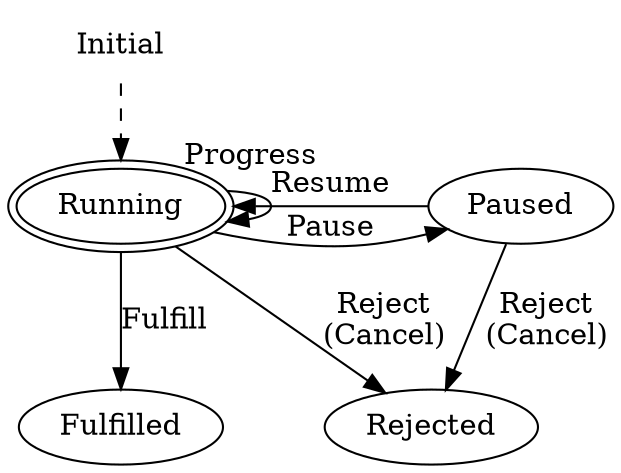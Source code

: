 digraph G
{
    Init [label = "Initial", shape = none];
    Running [ peripheries = 2 ];

    Init -> Running [ style="dashed" ];

    subgraph {
        rank = same;
        Paused -> Running [ label = "Resume" ];
        Running -> Paused [ label = "Pause" ];
    }

    Running -> Running [ taillabel = "Progress", labeldistance = 2, labelangle = 60 ];
    
    Running -> Fulfilled [ label = "Fulfill" ];
    
    Running -> Rejected [ label = "Reject\n(Cancel)" ];
    Paused -> Rejected [ label = "Reject\n(Cancel)" ];
}